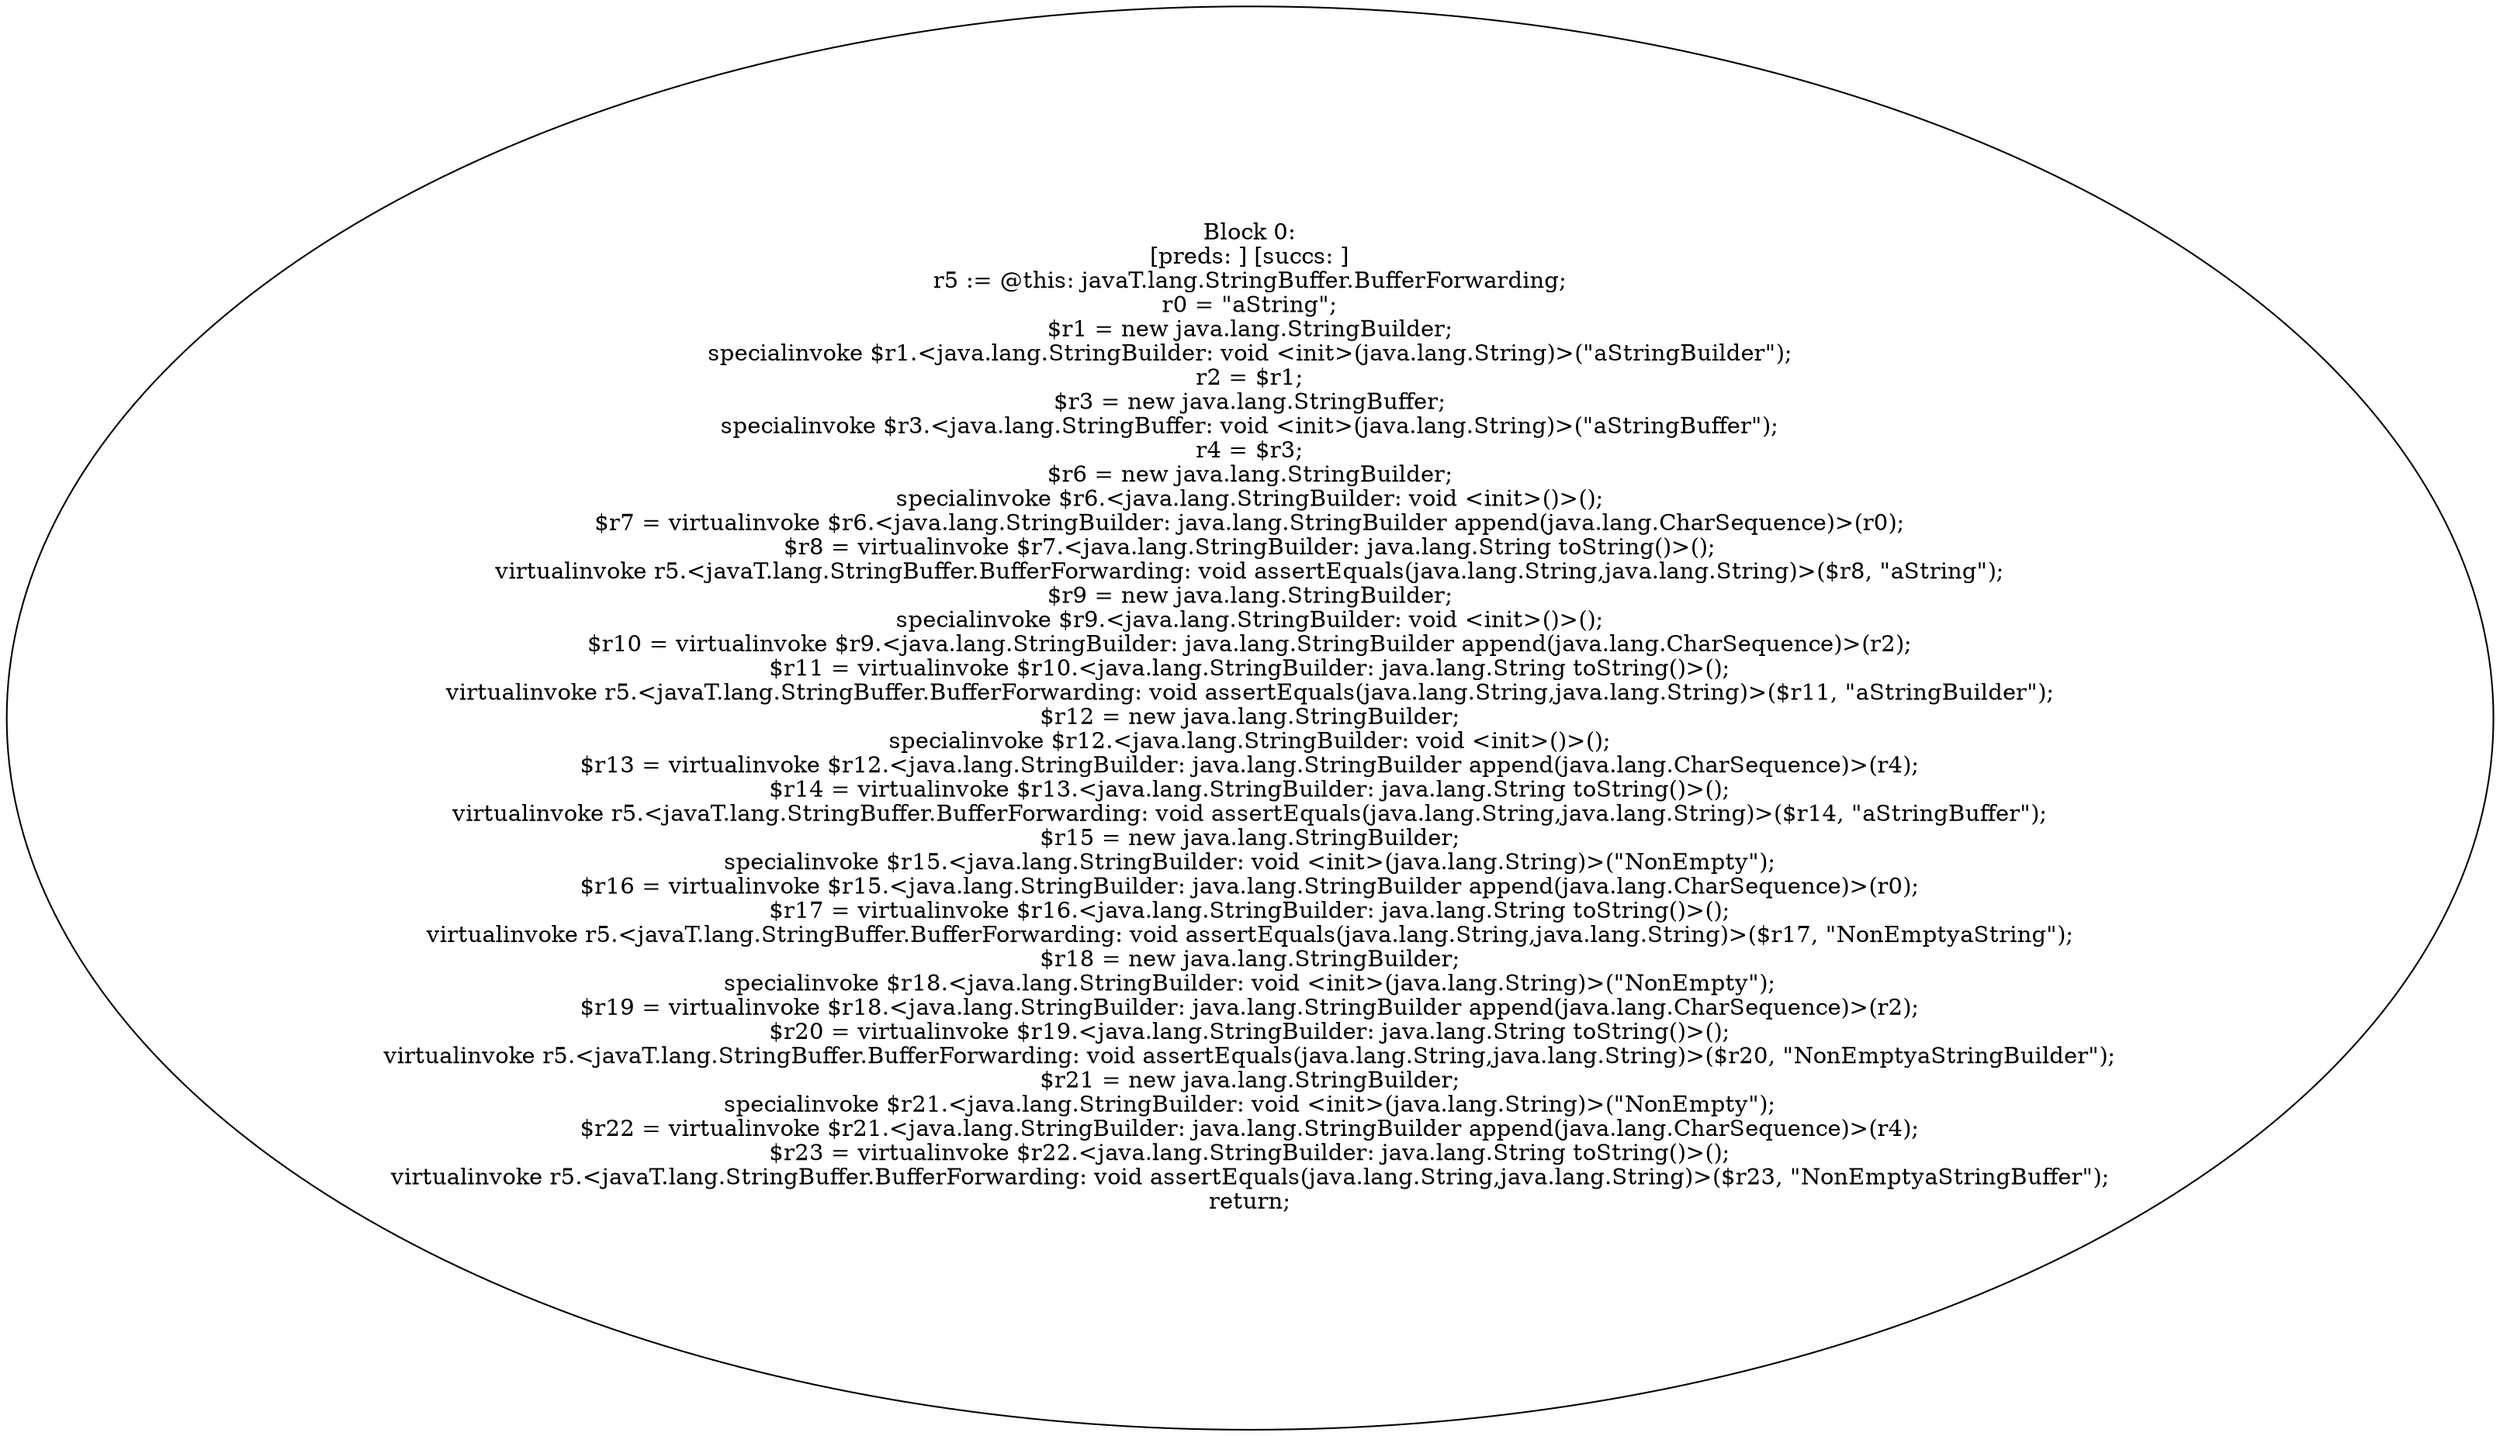 digraph "unitGraph" {
    "Block 0:
[preds: ] [succs: ]
r5 := @this: javaT.lang.StringBuffer.BufferForwarding;
r0 = \"aString\";
$r1 = new java.lang.StringBuilder;
specialinvoke $r1.<java.lang.StringBuilder: void <init>(java.lang.String)>(\"aStringBuilder\");
r2 = $r1;
$r3 = new java.lang.StringBuffer;
specialinvoke $r3.<java.lang.StringBuffer: void <init>(java.lang.String)>(\"aStringBuffer\");
r4 = $r3;
$r6 = new java.lang.StringBuilder;
specialinvoke $r6.<java.lang.StringBuilder: void <init>()>();
$r7 = virtualinvoke $r6.<java.lang.StringBuilder: java.lang.StringBuilder append(java.lang.CharSequence)>(r0);
$r8 = virtualinvoke $r7.<java.lang.StringBuilder: java.lang.String toString()>();
virtualinvoke r5.<javaT.lang.StringBuffer.BufferForwarding: void assertEquals(java.lang.String,java.lang.String)>($r8, \"aString\");
$r9 = new java.lang.StringBuilder;
specialinvoke $r9.<java.lang.StringBuilder: void <init>()>();
$r10 = virtualinvoke $r9.<java.lang.StringBuilder: java.lang.StringBuilder append(java.lang.CharSequence)>(r2);
$r11 = virtualinvoke $r10.<java.lang.StringBuilder: java.lang.String toString()>();
virtualinvoke r5.<javaT.lang.StringBuffer.BufferForwarding: void assertEquals(java.lang.String,java.lang.String)>($r11, \"aStringBuilder\");
$r12 = new java.lang.StringBuilder;
specialinvoke $r12.<java.lang.StringBuilder: void <init>()>();
$r13 = virtualinvoke $r12.<java.lang.StringBuilder: java.lang.StringBuilder append(java.lang.CharSequence)>(r4);
$r14 = virtualinvoke $r13.<java.lang.StringBuilder: java.lang.String toString()>();
virtualinvoke r5.<javaT.lang.StringBuffer.BufferForwarding: void assertEquals(java.lang.String,java.lang.String)>($r14, \"aStringBuffer\");
$r15 = new java.lang.StringBuilder;
specialinvoke $r15.<java.lang.StringBuilder: void <init>(java.lang.String)>(\"NonEmpty\");
$r16 = virtualinvoke $r15.<java.lang.StringBuilder: java.lang.StringBuilder append(java.lang.CharSequence)>(r0);
$r17 = virtualinvoke $r16.<java.lang.StringBuilder: java.lang.String toString()>();
virtualinvoke r5.<javaT.lang.StringBuffer.BufferForwarding: void assertEquals(java.lang.String,java.lang.String)>($r17, \"NonEmptyaString\");
$r18 = new java.lang.StringBuilder;
specialinvoke $r18.<java.lang.StringBuilder: void <init>(java.lang.String)>(\"NonEmpty\");
$r19 = virtualinvoke $r18.<java.lang.StringBuilder: java.lang.StringBuilder append(java.lang.CharSequence)>(r2);
$r20 = virtualinvoke $r19.<java.lang.StringBuilder: java.lang.String toString()>();
virtualinvoke r5.<javaT.lang.StringBuffer.BufferForwarding: void assertEquals(java.lang.String,java.lang.String)>($r20, \"NonEmptyaStringBuilder\");
$r21 = new java.lang.StringBuilder;
specialinvoke $r21.<java.lang.StringBuilder: void <init>(java.lang.String)>(\"NonEmpty\");
$r22 = virtualinvoke $r21.<java.lang.StringBuilder: java.lang.StringBuilder append(java.lang.CharSequence)>(r4);
$r23 = virtualinvoke $r22.<java.lang.StringBuilder: java.lang.String toString()>();
virtualinvoke r5.<javaT.lang.StringBuffer.BufferForwarding: void assertEquals(java.lang.String,java.lang.String)>($r23, \"NonEmptyaStringBuffer\");
return;
"
}
